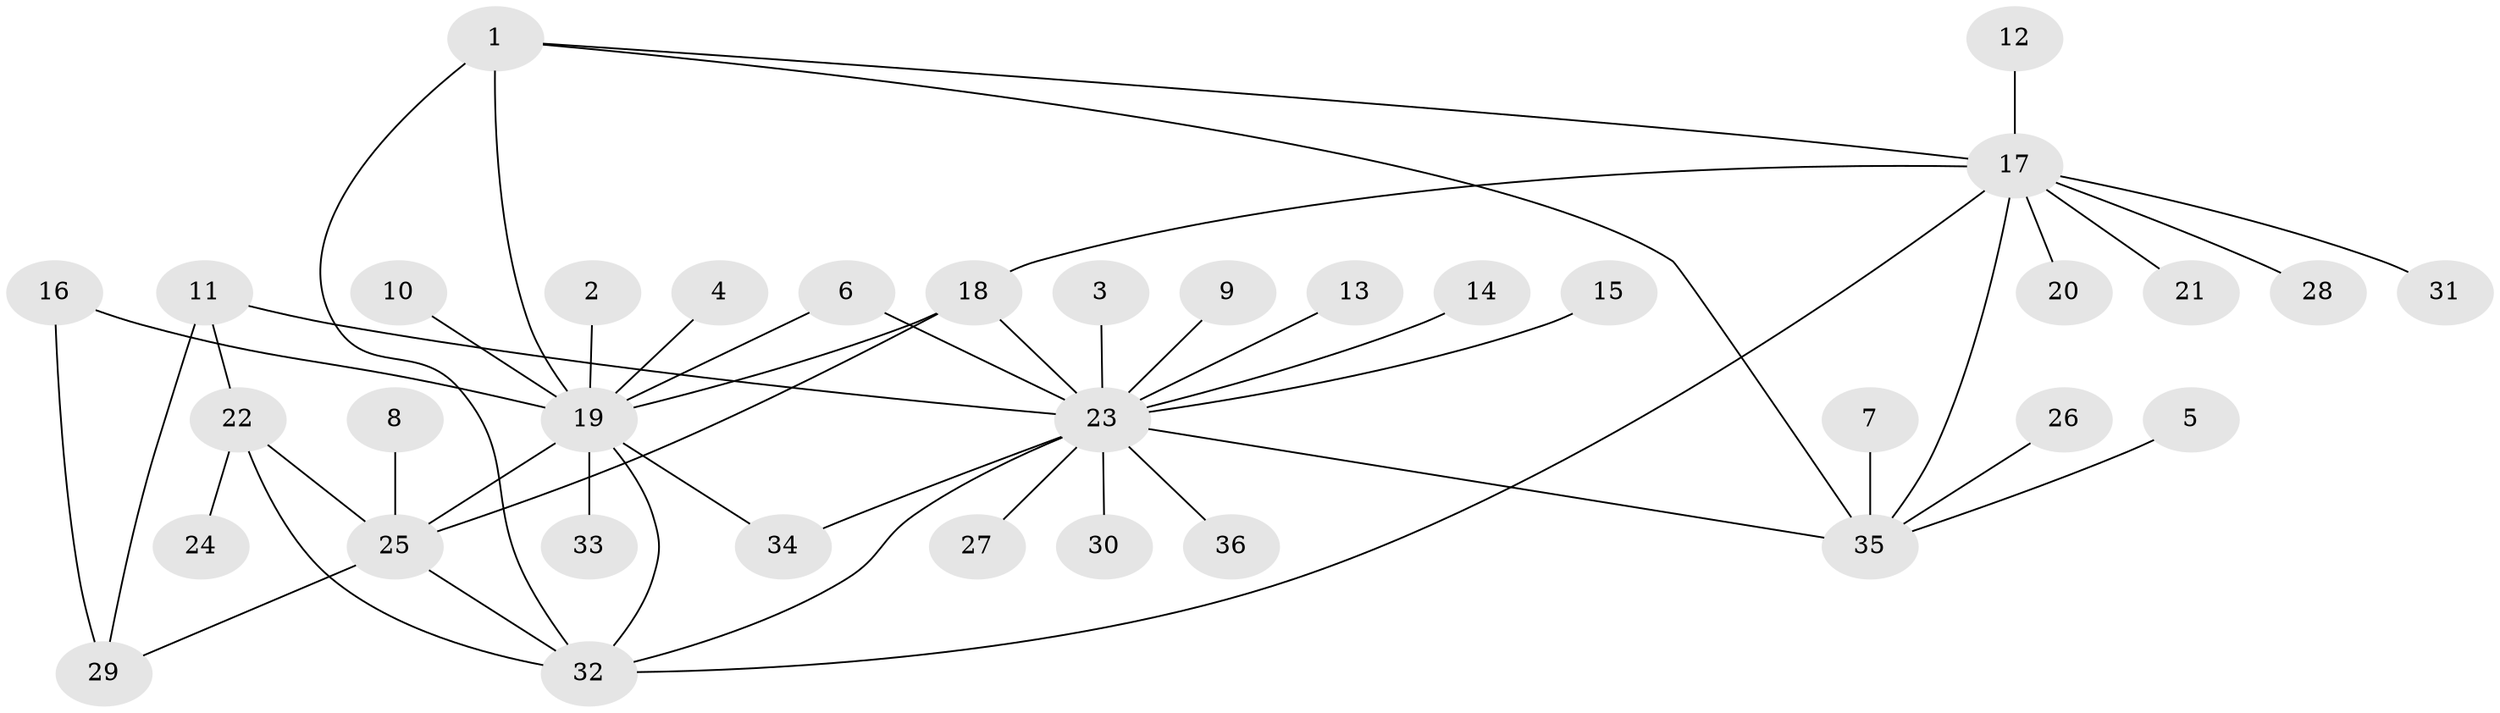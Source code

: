 // original degree distribution, {9: 0.043478260869565216, 3: 0.10144927536231885, 4: 0.043478260869565216, 8: 0.028985507246376812, 11: 0.014492753623188406, 6: 0.014492753623188406, 5: 0.043478260869565216, 7: 0.014492753623188406, 1: 0.5362318840579711, 2: 0.15942028985507245}
// Generated by graph-tools (version 1.1) at 2025/50/03/09/25 03:50:27]
// undirected, 36 vertices, 49 edges
graph export_dot {
graph [start="1"]
  node [color=gray90,style=filled];
  1;
  2;
  3;
  4;
  5;
  6;
  7;
  8;
  9;
  10;
  11;
  12;
  13;
  14;
  15;
  16;
  17;
  18;
  19;
  20;
  21;
  22;
  23;
  24;
  25;
  26;
  27;
  28;
  29;
  30;
  31;
  32;
  33;
  34;
  35;
  36;
  1 -- 17 [weight=1.0];
  1 -- 19 [weight=2.0];
  1 -- 32 [weight=1.0];
  1 -- 35 [weight=1.0];
  2 -- 19 [weight=1.0];
  3 -- 23 [weight=1.0];
  4 -- 19 [weight=1.0];
  5 -- 35 [weight=1.0];
  6 -- 19 [weight=1.0];
  6 -- 23 [weight=1.0];
  7 -- 35 [weight=1.0];
  8 -- 25 [weight=1.0];
  9 -- 23 [weight=1.0];
  10 -- 19 [weight=1.0];
  11 -- 22 [weight=1.0];
  11 -- 23 [weight=2.0];
  11 -- 29 [weight=1.0];
  12 -- 17 [weight=1.0];
  13 -- 23 [weight=1.0];
  14 -- 23 [weight=1.0];
  15 -- 23 [weight=1.0];
  16 -- 19 [weight=1.0];
  16 -- 29 [weight=1.0];
  17 -- 18 [weight=1.0];
  17 -- 20 [weight=1.0];
  17 -- 21 [weight=1.0];
  17 -- 28 [weight=1.0];
  17 -- 31 [weight=1.0];
  17 -- 32 [weight=1.0];
  17 -- 35 [weight=1.0];
  18 -- 19 [weight=1.0];
  18 -- 23 [weight=1.0];
  18 -- 25 [weight=1.0];
  19 -- 25 [weight=1.0];
  19 -- 32 [weight=1.0];
  19 -- 33 [weight=1.0];
  19 -- 34 [weight=1.0];
  22 -- 24 [weight=1.0];
  22 -- 25 [weight=1.0];
  22 -- 32 [weight=1.0];
  23 -- 27 [weight=1.0];
  23 -- 30 [weight=1.0];
  23 -- 32 [weight=1.0];
  23 -- 34 [weight=1.0];
  23 -- 35 [weight=2.0];
  23 -- 36 [weight=1.0];
  25 -- 29 [weight=1.0];
  25 -- 32 [weight=1.0];
  26 -- 35 [weight=1.0];
}
